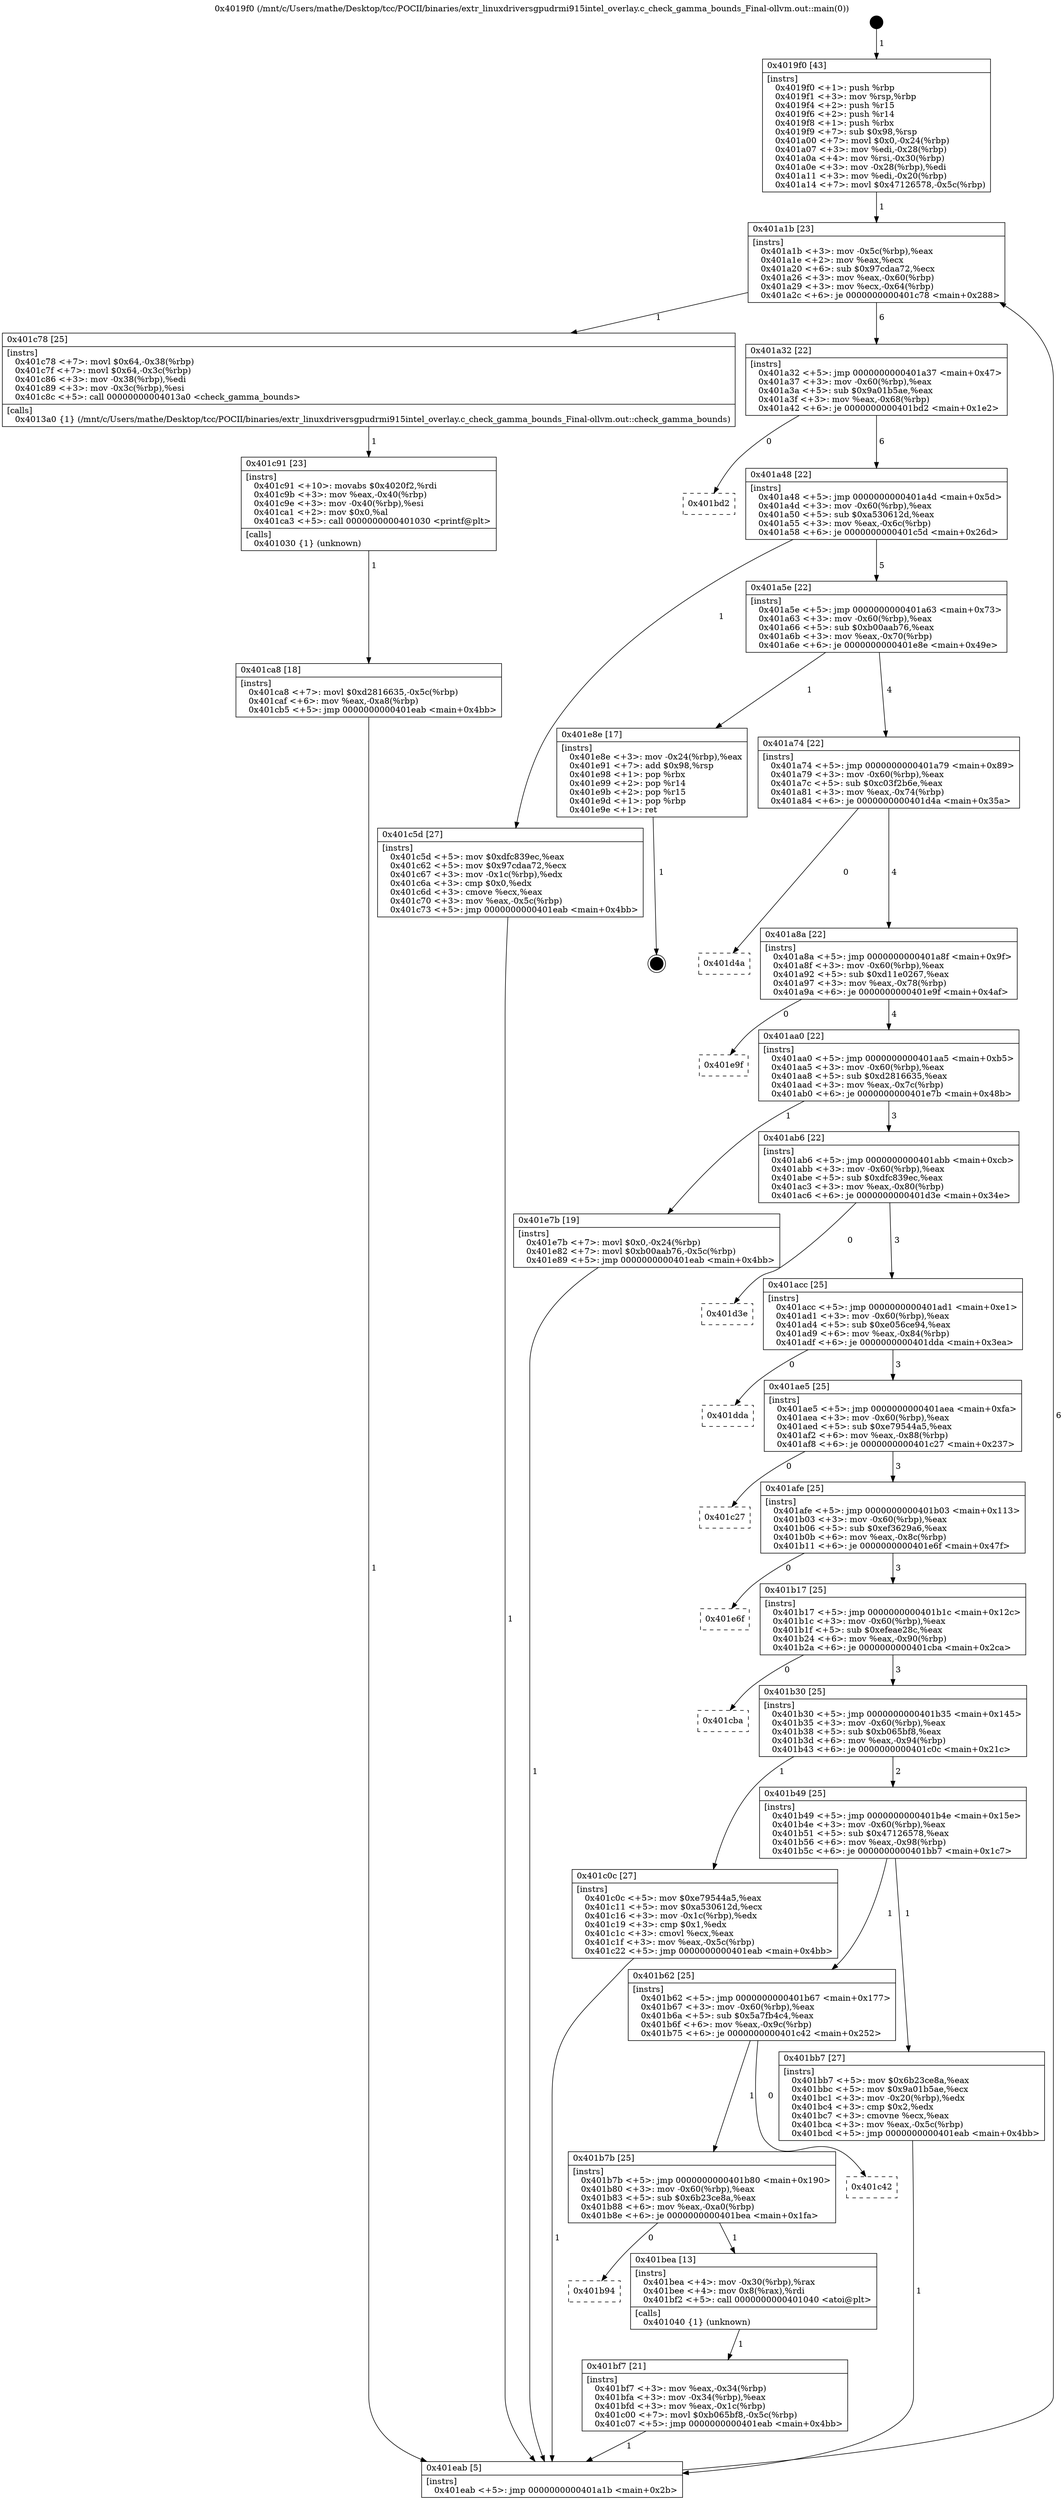 digraph "0x4019f0" {
  label = "0x4019f0 (/mnt/c/Users/mathe/Desktop/tcc/POCII/binaries/extr_linuxdriversgpudrmi915intel_overlay.c_check_gamma_bounds_Final-ollvm.out::main(0))"
  labelloc = "t"
  node[shape=record]

  Entry [label="",width=0.3,height=0.3,shape=circle,fillcolor=black,style=filled]
  "0x401a1b" [label="{
     0x401a1b [23]\l
     | [instrs]\l
     &nbsp;&nbsp;0x401a1b \<+3\>: mov -0x5c(%rbp),%eax\l
     &nbsp;&nbsp;0x401a1e \<+2\>: mov %eax,%ecx\l
     &nbsp;&nbsp;0x401a20 \<+6\>: sub $0x97cdaa72,%ecx\l
     &nbsp;&nbsp;0x401a26 \<+3\>: mov %eax,-0x60(%rbp)\l
     &nbsp;&nbsp;0x401a29 \<+3\>: mov %ecx,-0x64(%rbp)\l
     &nbsp;&nbsp;0x401a2c \<+6\>: je 0000000000401c78 \<main+0x288\>\l
  }"]
  "0x401c78" [label="{
     0x401c78 [25]\l
     | [instrs]\l
     &nbsp;&nbsp;0x401c78 \<+7\>: movl $0x64,-0x38(%rbp)\l
     &nbsp;&nbsp;0x401c7f \<+7\>: movl $0x64,-0x3c(%rbp)\l
     &nbsp;&nbsp;0x401c86 \<+3\>: mov -0x38(%rbp),%edi\l
     &nbsp;&nbsp;0x401c89 \<+3\>: mov -0x3c(%rbp),%esi\l
     &nbsp;&nbsp;0x401c8c \<+5\>: call 00000000004013a0 \<check_gamma_bounds\>\l
     | [calls]\l
     &nbsp;&nbsp;0x4013a0 \{1\} (/mnt/c/Users/mathe/Desktop/tcc/POCII/binaries/extr_linuxdriversgpudrmi915intel_overlay.c_check_gamma_bounds_Final-ollvm.out::check_gamma_bounds)\l
  }"]
  "0x401a32" [label="{
     0x401a32 [22]\l
     | [instrs]\l
     &nbsp;&nbsp;0x401a32 \<+5\>: jmp 0000000000401a37 \<main+0x47\>\l
     &nbsp;&nbsp;0x401a37 \<+3\>: mov -0x60(%rbp),%eax\l
     &nbsp;&nbsp;0x401a3a \<+5\>: sub $0x9a01b5ae,%eax\l
     &nbsp;&nbsp;0x401a3f \<+3\>: mov %eax,-0x68(%rbp)\l
     &nbsp;&nbsp;0x401a42 \<+6\>: je 0000000000401bd2 \<main+0x1e2\>\l
  }"]
  Exit [label="",width=0.3,height=0.3,shape=circle,fillcolor=black,style=filled,peripheries=2]
  "0x401bd2" [label="{
     0x401bd2\l
  }", style=dashed]
  "0x401a48" [label="{
     0x401a48 [22]\l
     | [instrs]\l
     &nbsp;&nbsp;0x401a48 \<+5\>: jmp 0000000000401a4d \<main+0x5d\>\l
     &nbsp;&nbsp;0x401a4d \<+3\>: mov -0x60(%rbp),%eax\l
     &nbsp;&nbsp;0x401a50 \<+5\>: sub $0xa530612d,%eax\l
     &nbsp;&nbsp;0x401a55 \<+3\>: mov %eax,-0x6c(%rbp)\l
     &nbsp;&nbsp;0x401a58 \<+6\>: je 0000000000401c5d \<main+0x26d\>\l
  }"]
  "0x401ca8" [label="{
     0x401ca8 [18]\l
     | [instrs]\l
     &nbsp;&nbsp;0x401ca8 \<+7\>: movl $0xd2816635,-0x5c(%rbp)\l
     &nbsp;&nbsp;0x401caf \<+6\>: mov %eax,-0xa8(%rbp)\l
     &nbsp;&nbsp;0x401cb5 \<+5\>: jmp 0000000000401eab \<main+0x4bb\>\l
  }"]
  "0x401c5d" [label="{
     0x401c5d [27]\l
     | [instrs]\l
     &nbsp;&nbsp;0x401c5d \<+5\>: mov $0xdfc839ec,%eax\l
     &nbsp;&nbsp;0x401c62 \<+5\>: mov $0x97cdaa72,%ecx\l
     &nbsp;&nbsp;0x401c67 \<+3\>: mov -0x1c(%rbp),%edx\l
     &nbsp;&nbsp;0x401c6a \<+3\>: cmp $0x0,%edx\l
     &nbsp;&nbsp;0x401c6d \<+3\>: cmove %ecx,%eax\l
     &nbsp;&nbsp;0x401c70 \<+3\>: mov %eax,-0x5c(%rbp)\l
     &nbsp;&nbsp;0x401c73 \<+5\>: jmp 0000000000401eab \<main+0x4bb\>\l
  }"]
  "0x401a5e" [label="{
     0x401a5e [22]\l
     | [instrs]\l
     &nbsp;&nbsp;0x401a5e \<+5\>: jmp 0000000000401a63 \<main+0x73\>\l
     &nbsp;&nbsp;0x401a63 \<+3\>: mov -0x60(%rbp),%eax\l
     &nbsp;&nbsp;0x401a66 \<+5\>: sub $0xb00aab76,%eax\l
     &nbsp;&nbsp;0x401a6b \<+3\>: mov %eax,-0x70(%rbp)\l
     &nbsp;&nbsp;0x401a6e \<+6\>: je 0000000000401e8e \<main+0x49e\>\l
  }"]
  "0x401c91" [label="{
     0x401c91 [23]\l
     | [instrs]\l
     &nbsp;&nbsp;0x401c91 \<+10\>: movabs $0x4020f2,%rdi\l
     &nbsp;&nbsp;0x401c9b \<+3\>: mov %eax,-0x40(%rbp)\l
     &nbsp;&nbsp;0x401c9e \<+3\>: mov -0x40(%rbp),%esi\l
     &nbsp;&nbsp;0x401ca1 \<+2\>: mov $0x0,%al\l
     &nbsp;&nbsp;0x401ca3 \<+5\>: call 0000000000401030 \<printf@plt\>\l
     | [calls]\l
     &nbsp;&nbsp;0x401030 \{1\} (unknown)\l
  }"]
  "0x401e8e" [label="{
     0x401e8e [17]\l
     | [instrs]\l
     &nbsp;&nbsp;0x401e8e \<+3\>: mov -0x24(%rbp),%eax\l
     &nbsp;&nbsp;0x401e91 \<+7\>: add $0x98,%rsp\l
     &nbsp;&nbsp;0x401e98 \<+1\>: pop %rbx\l
     &nbsp;&nbsp;0x401e99 \<+2\>: pop %r14\l
     &nbsp;&nbsp;0x401e9b \<+2\>: pop %r15\l
     &nbsp;&nbsp;0x401e9d \<+1\>: pop %rbp\l
     &nbsp;&nbsp;0x401e9e \<+1\>: ret\l
  }"]
  "0x401a74" [label="{
     0x401a74 [22]\l
     | [instrs]\l
     &nbsp;&nbsp;0x401a74 \<+5\>: jmp 0000000000401a79 \<main+0x89\>\l
     &nbsp;&nbsp;0x401a79 \<+3\>: mov -0x60(%rbp),%eax\l
     &nbsp;&nbsp;0x401a7c \<+5\>: sub $0xc03f2b6e,%eax\l
     &nbsp;&nbsp;0x401a81 \<+3\>: mov %eax,-0x74(%rbp)\l
     &nbsp;&nbsp;0x401a84 \<+6\>: je 0000000000401d4a \<main+0x35a\>\l
  }"]
  "0x401bf7" [label="{
     0x401bf7 [21]\l
     | [instrs]\l
     &nbsp;&nbsp;0x401bf7 \<+3\>: mov %eax,-0x34(%rbp)\l
     &nbsp;&nbsp;0x401bfa \<+3\>: mov -0x34(%rbp),%eax\l
     &nbsp;&nbsp;0x401bfd \<+3\>: mov %eax,-0x1c(%rbp)\l
     &nbsp;&nbsp;0x401c00 \<+7\>: movl $0xb065bf8,-0x5c(%rbp)\l
     &nbsp;&nbsp;0x401c07 \<+5\>: jmp 0000000000401eab \<main+0x4bb\>\l
  }"]
  "0x401d4a" [label="{
     0x401d4a\l
  }", style=dashed]
  "0x401a8a" [label="{
     0x401a8a [22]\l
     | [instrs]\l
     &nbsp;&nbsp;0x401a8a \<+5\>: jmp 0000000000401a8f \<main+0x9f\>\l
     &nbsp;&nbsp;0x401a8f \<+3\>: mov -0x60(%rbp),%eax\l
     &nbsp;&nbsp;0x401a92 \<+5\>: sub $0xd11e0267,%eax\l
     &nbsp;&nbsp;0x401a97 \<+3\>: mov %eax,-0x78(%rbp)\l
     &nbsp;&nbsp;0x401a9a \<+6\>: je 0000000000401e9f \<main+0x4af\>\l
  }"]
  "0x401b94" [label="{
     0x401b94\l
  }", style=dashed]
  "0x401e9f" [label="{
     0x401e9f\l
  }", style=dashed]
  "0x401aa0" [label="{
     0x401aa0 [22]\l
     | [instrs]\l
     &nbsp;&nbsp;0x401aa0 \<+5\>: jmp 0000000000401aa5 \<main+0xb5\>\l
     &nbsp;&nbsp;0x401aa5 \<+3\>: mov -0x60(%rbp),%eax\l
     &nbsp;&nbsp;0x401aa8 \<+5\>: sub $0xd2816635,%eax\l
     &nbsp;&nbsp;0x401aad \<+3\>: mov %eax,-0x7c(%rbp)\l
     &nbsp;&nbsp;0x401ab0 \<+6\>: je 0000000000401e7b \<main+0x48b\>\l
  }"]
  "0x401bea" [label="{
     0x401bea [13]\l
     | [instrs]\l
     &nbsp;&nbsp;0x401bea \<+4\>: mov -0x30(%rbp),%rax\l
     &nbsp;&nbsp;0x401bee \<+4\>: mov 0x8(%rax),%rdi\l
     &nbsp;&nbsp;0x401bf2 \<+5\>: call 0000000000401040 \<atoi@plt\>\l
     | [calls]\l
     &nbsp;&nbsp;0x401040 \{1\} (unknown)\l
  }"]
  "0x401e7b" [label="{
     0x401e7b [19]\l
     | [instrs]\l
     &nbsp;&nbsp;0x401e7b \<+7\>: movl $0x0,-0x24(%rbp)\l
     &nbsp;&nbsp;0x401e82 \<+7\>: movl $0xb00aab76,-0x5c(%rbp)\l
     &nbsp;&nbsp;0x401e89 \<+5\>: jmp 0000000000401eab \<main+0x4bb\>\l
  }"]
  "0x401ab6" [label="{
     0x401ab6 [22]\l
     | [instrs]\l
     &nbsp;&nbsp;0x401ab6 \<+5\>: jmp 0000000000401abb \<main+0xcb\>\l
     &nbsp;&nbsp;0x401abb \<+3\>: mov -0x60(%rbp),%eax\l
     &nbsp;&nbsp;0x401abe \<+5\>: sub $0xdfc839ec,%eax\l
     &nbsp;&nbsp;0x401ac3 \<+3\>: mov %eax,-0x80(%rbp)\l
     &nbsp;&nbsp;0x401ac6 \<+6\>: je 0000000000401d3e \<main+0x34e\>\l
  }"]
  "0x401b7b" [label="{
     0x401b7b [25]\l
     | [instrs]\l
     &nbsp;&nbsp;0x401b7b \<+5\>: jmp 0000000000401b80 \<main+0x190\>\l
     &nbsp;&nbsp;0x401b80 \<+3\>: mov -0x60(%rbp),%eax\l
     &nbsp;&nbsp;0x401b83 \<+5\>: sub $0x6b23ce8a,%eax\l
     &nbsp;&nbsp;0x401b88 \<+6\>: mov %eax,-0xa0(%rbp)\l
     &nbsp;&nbsp;0x401b8e \<+6\>: je 0000000000401bea \<main+0x1fa\>\l
  }"]
  "0x401d3e" [label="{
     0x401d3e\l
  }", style=dashed]
  "0x401acc" [label="{
     0x401acc [25]\l
     | [instrs]\l
     &nbsp;&nbsp;0x401acc \<+5\>: jmp 0000000000401ad1 \<main+0xe1\>\l
     &nbsp;&nbsp;0x401ad1 \<+3\>: mov -0x60(%rbp),%eax\l
     &nbsp;&nbsp;0x401ad4 \<+5\>: sub $0xe056ce94,%eax\l
     &nbsp;&nbsp;0x401ad9 \<+6\>: mov %eax,-0x84(%rbp)\l
     &nbsp;&nbsp;0x401adf \<+6\>: je 0000000000401dda \<main+0x3ea\>\l
  }"]
  "0x401c42" [label="{
     0x401c42\l
  }", style=dashed]
  "0x401dda" [label="{
     0x401dda\l
  }", style=dashed]
  "0x401ae5" [label="{
     0x401ae5 [25]\l
     | [instrs]\l
     &nbsp;&nbsp;0x401ae5 \<+5\>: jmp 0000000000401aea \<main+0xfa\>\l
     &nbsp;&nbsp;0x401aea \<+3\>: mov -0x60(%rbp),%eax\l
     &nbsp;&nbsp;0x401aed \<+5\>: sub $0xe79544a5,%eax\l
     &nbsp;&nbsp;0x401af2 \<+6\>: mov %eax,-0x88(%rbp)\l
     &nbsp;&nbsp;0x401af8 \<+6\>: je 0000000000401c27 \<main+0x237\>\l
  }"]
  "0x4019f0" [label="{
     0x4019f0 [43]\l
     | [instrs]\l
     &nbsp;&nbsp;0x4019f0 \<+1\>: push %rbp\l
     &nbsp;&nbsp;0x4019f1 \<+3\>: mov %rsp,%rbp\l
     &nbsp;&nbsp;0x4019f4 \<+2\>: push %r15\l
     &nbsp;&nbsp;0x4019f6 \<+2\>: push %r14\l
     &nbsp;&nbsp;0x4019f8 \<+1\>: push %rbx\l
     &nbsp;&nbsp;0x4019f9 \<+7\>: sub $0x98,%rsp\l
     &nbsp;&nbsp;0x401a00 \<+7\>: movl $0x0,-0x24(%rbp)\l
     &nbsp;&nbsp;0x401a07 \<+3\>: mov %edi,-0x28(%rbp)\l
     &nbsp;&nbsp;0x401a0a \<+4\>: mov %rsi,-0x30(%rbp)\l
     &nbsp;&nbsp;0x401a0e \<+3\>: mov -0x28(%rbp),%edi\l
     &nbsp;&nbsp;0x401a11 \<+3\>: mov %edi,-0x20(%rbp)\l
     &nbsp;&nbsp;0x401a14 \<+7\>: movl $0x47126578,-0x5c(%rbp)\l
  }"]
  "0x401c27" [label="{
     0x401c27\l
  }", style=dashed]
  "0x401afe" [label="{
     0x401afe [25]\l
     | [instrs]\l
     &nbsp;&nbsp;0x401afe \<+5\>: jmp 0000000000401b03 \<main+0x113\>\l
     &nbsp;&nbsp;0x401b03 \<+3\>: mov -0x60(%rbp),%eax\l
     &nbsp;&nbsp;0x401b06 \<+5\>: sub $0xef3629a6,%eax\l
     &nbsp;&nbsp;0x401b0b \<+6\>: mov %eax,-0x8c(%rbp)\l
     &nbsp;&nbsp;0x401b11 \<+6\>: je 0000000000401e6f \<main+0x47f\>\l
  }"]
  "0x401eab" [label="{
     0x401eab [5]\l
     | [instrs]\l
     &nbsp;&nbsp;0x401eab \<+5\>: jmp 0000000000401a1b \<main+0x2b\>\l
  }"]
  "0x401e6f" [label="{
     0x401e6f\l
  }", style=dashed]
  "0x401b17" [label="{
     0x401b17 [25]\l
     | [instrs]\l
     &nbsp;&nbsp;0x401b17 \<+5\>: jmp 0000000000401b1c \<main+0x12c\>\l
     &nbsp;&nbsp;0x401b1c \<+3\>: mov -0x60(%rbp),%eax\l
     &nbsp;&nbsp;0x401b1f \<+5\>: sub $0xefeae28c,%eax\l
     &nbsp;&nbsp;0x401b24 \<+6\>: mov %eax,-0x90(%rbp)\l
     &nbsp;&nbsp;0x401b2a \<+6\>: je 0000000000401cba \<main+0x2ca\>\l
  }"]
  "0x401b62" [label="{
     0x401b62 [25]\l
     | [instrs]\l
     &nbsp;&nbsp;0x401b62 \<+5\>: jmp 0000000000401b67 \<main+0x177\>\l
     &nbsp;&nbsp;0x401b67 \<+3\>: mov -0x60(%rbp),%eax\l
     &nbsp;&nbsp;0x401b6a \<+5\>: sub $0x5a7fb4c4,%eax\l
     &nbsp;&nbsp;0x401b6f \<+6\>: mov %eax,-0x9c(%rbp)\l
     &nbsp;&nbsp;0x401b75 \<+6\>: je 0000000000401c42 \<main+0x252\>\l
  }"]
  "0x401cba" [label="{
     0x401cba\l
  }", style=dashed]
  "0x401b30" [label="{
     0x401b30 [25]\l
     | [instrs]\l
     &nbsp;&nbsp;0x401b30 \<+5\>: jmp 0000000000401b35 \<main+0x145\>\l
     &nbsp;&nbsp;0x401b35 \<+3\>: mov -0x60(%rbp),%eax\l
     &nbsp;&nbsp;0x401b38 \<+5\>: sub $0xb065bf8,%eax\l
     &nbsp;&nbsp;0x401b3d \<+6\>: mov %eax,-0x94(%rbp)\l
     &nbsp;&nbsp;0x401b43 \<+6\>: je 0000000000401c0c \<main+0x21c\>\l
  }"]
  "0x401bb7" [label="{
     0x401bb7 [27]\l
     | [instrs]\l
     &nbsp;&nbsp;0x401bb7 \<+5\>: mov $0x6b23ce8a,%eax\l
     &nbsp;&nbsp;0x401bbc \<+5\>: mov $0x9a01b5ae,%ecx\l
     &nbsp;&nbsp;0x401bc1 \<+3\>: mov -0x20(%rbp),%edx\l
     &nbsp;&nbsp;0x401bc4 \<+3\>: cmp $0x2,%edx\l
     &nbsp;&nbsp;0x401bc7 \<+3\>: cmovne %ecx,%eax\l
     &nbsp;&nbsp;0x401bca \<+3\>: mov %eax,-0x5c(%rbp)\l
     &nbsp;&nbsp;0x401bcd \<+5\>: jmp 0000000000401eab \<main+0x4bb\>\l
  }"]
  "0x401c0c" [label="{
     0x401c0c [27]\l
     | [instrs]\l
     &nbsp;&nbsp;0x401c0c \<+5\>: mov $0xe79544a5,%eax\l
     &nbsp;&nbsp;0x401c11 \<+5\>: mov $0xa530612d,%ecx\l
     &nbsp;&nbsp;0x401c16 \<+3\>: mov -0x1c(%rbp),%edx\l
     &nbsp;&nbsp;0x401c19 \<+3\>: cmp $0x1,%edx\l
     &nbsp;&nbsp;0x401c1c \<+3\>: cmovl %ecx,%eax\l
     &nbsp;&nbsp;0x401c1f \<+3\>: mov %eax,-0x5c(%rbp)\l
     &nbsp;&nbsp;0x401c22 \<+5\>: jmp 0000000000401eab \<main+0x4bb\>\l
  }"]
  "0x401b49" [label="{
     0x401b49 [25]\l
     | [instrs]\l
     &nbsp;&nbsp;0x401b49 \<+5\>: jmp 0000000000401b4e \<main+0x15e\>\l
     &nbsp;&nbsp;0x401b4e \<+3\>: mov -0x60(%rbp),%eax\l
     &nbsp;&nbsp;0x401b51 \<+5\>: sub $0x47126578,%eax\l
     &nbsp;&nbsp;0x401b56 \<+6\>: mov %eax,-0x98(%rbp)\l
     &nbsp;&nbsp;0x401b5c \<+6\>: je 0000000000401bb7 \<main+0x1c7\>\l
  }"]
  Entry -> "0x4019f0" [label=" 1"]
  "0x401a1b" -> "0x401c78" [label=" 1"]
  "0x401a1b" -> "0x401a32" [label=" 6"]
  "0x401e8e" -> Exit [label=" 1"]
  "0x401a32" -> "0x401bd2" [label=" 0"]
  "0x401a32" -> "0x401a48" [label=" 6"]
  "0x401e7b" -> "0x401eab" [label=" 1"]
  "0x401a48" -> "0x401c5d" [label=" 1"]
  "0x401a48" -> "0x401a5e" [label=" 5"]
  "0x401ca8" -> "0x401eab" [label=" 1"]
  "0x401a5e" -> "0x401e8e" [label=" 1"]
  "0x401a5e" -> "0x401a74" [label=" 4"]
  "0x401c91" -> "0x401ca8" [label=" 1"]
  "0x401a74" -> "0x401d4a" [label=" 0"]
  "0x401a74" -> "0x401a8a" [label=" 4"]
  "0x401c78" -> "0x401c91" [label=" 1"]
  "0x401a8a" -> "0x401e9f" [label=" 0"]
  "0x401a8a" -> "0x401aa0" [label=" 4"]
  "0x401c5d" -> "0x401eab" [label=" 1"]
  "0x401aa0" -> "0x401e7b" [label=" 1"]
  "0x401aa0" -> "0x401ab6" [label=" 3"]
  "0x401c0c" -> "0x401eab" [label=" 1"]
  "0x401ab6" -> "0x401d3e" [label=" 0"]
  "0x401ab6" -> "0x401acc" [label=" 3"]
  "0x401bea" -> "0x401bf7" [label=" 1"]
  "0x401acc" -> "0x401dda" [label=" 0"]
  "0x401acc" -> "0x401ae5" [label=" 3"]
  "0x401b7b" -> "0x401b94" [label=" 0"]
  "0x401ae5" -> "0x401c27" [label=" 0"]
  "0x401ae5" -> "0x401afe" [label=" 3"]
  "0x401bf7" -> "0x401eab" [label=" 1"]
  "0x401afe" -> "0x401e6f" [label=" 0"]
  "0x401afe" -> "0x401b17" [label=" 3"]
  "0x401b62" -> "0x401b7b" [label=" 1"]
  "0x401b17" -> "0x401cba" [label=" 0"]
  "0x401b17" -> "0x401b30" [label=" 3"]
  "0x401b62" -> "0x401c42" [label=" 0"]
  "0x401b30" -> "0x401c0c" [label=" 1"]
  "0x401b30" -> "0x401b49" [label=" 2"]
  "0x401b7b" -> "0x401bea" [label=" 1"]
  "0x401b49" -> "0x401bb7" [label=" 1"]
  "0x401b49" -> "0x401b62" [label=" 1"]
  "0x401bb7" -> "0x401eab" [label=" 1"]
  "0x4019f0" -> "0x401a1b" [label=" 1"]
  "0x401eab" -> "0x401a1b" [label=" 6"]
}
